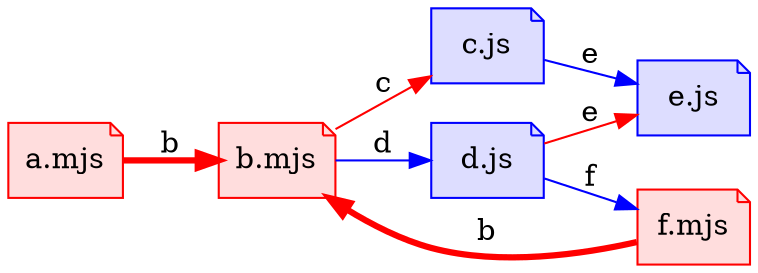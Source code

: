 strict digraph {
  bgcolor=transparent;
  rankdir=LR;

  "a" [label="a.mjs", shape=note, color=red, fillcolor="#FFDDDD", style=filled];
  "b" [label="b.mjs", shape=note, color=red, fillcolor="#FFDDDD", style=filled];
  "c" [label="c.js", shape=note, color=blue, fillcolor="#DDDDFF", style=filled];
  "d" [label="d.js", shape=note, color=blue, fillcolor="#DDDDFF", style=filled];
  "e" [label="e.js", shape=note, color=blue, fillcolor="#DDDDFF", style=filled];
  "f" [label="f.mjs", shape=note, color=red, fillcolor="#FFDDDD", style=filled];

  "a" -> "b" [label=b, color=red, penwidth=3];
  "b" -> "d" [label=d, color=blue];
  "b" -> "c" [label=c, color=red];
  "d" -> "e" [label=e, color=red];
  "d" -> "f" [label=f, color=blue];
  "c" -> "e" [label=e, color=blue];
  "f" -> "b" [label=b, color=red, penwidth=3];
}
